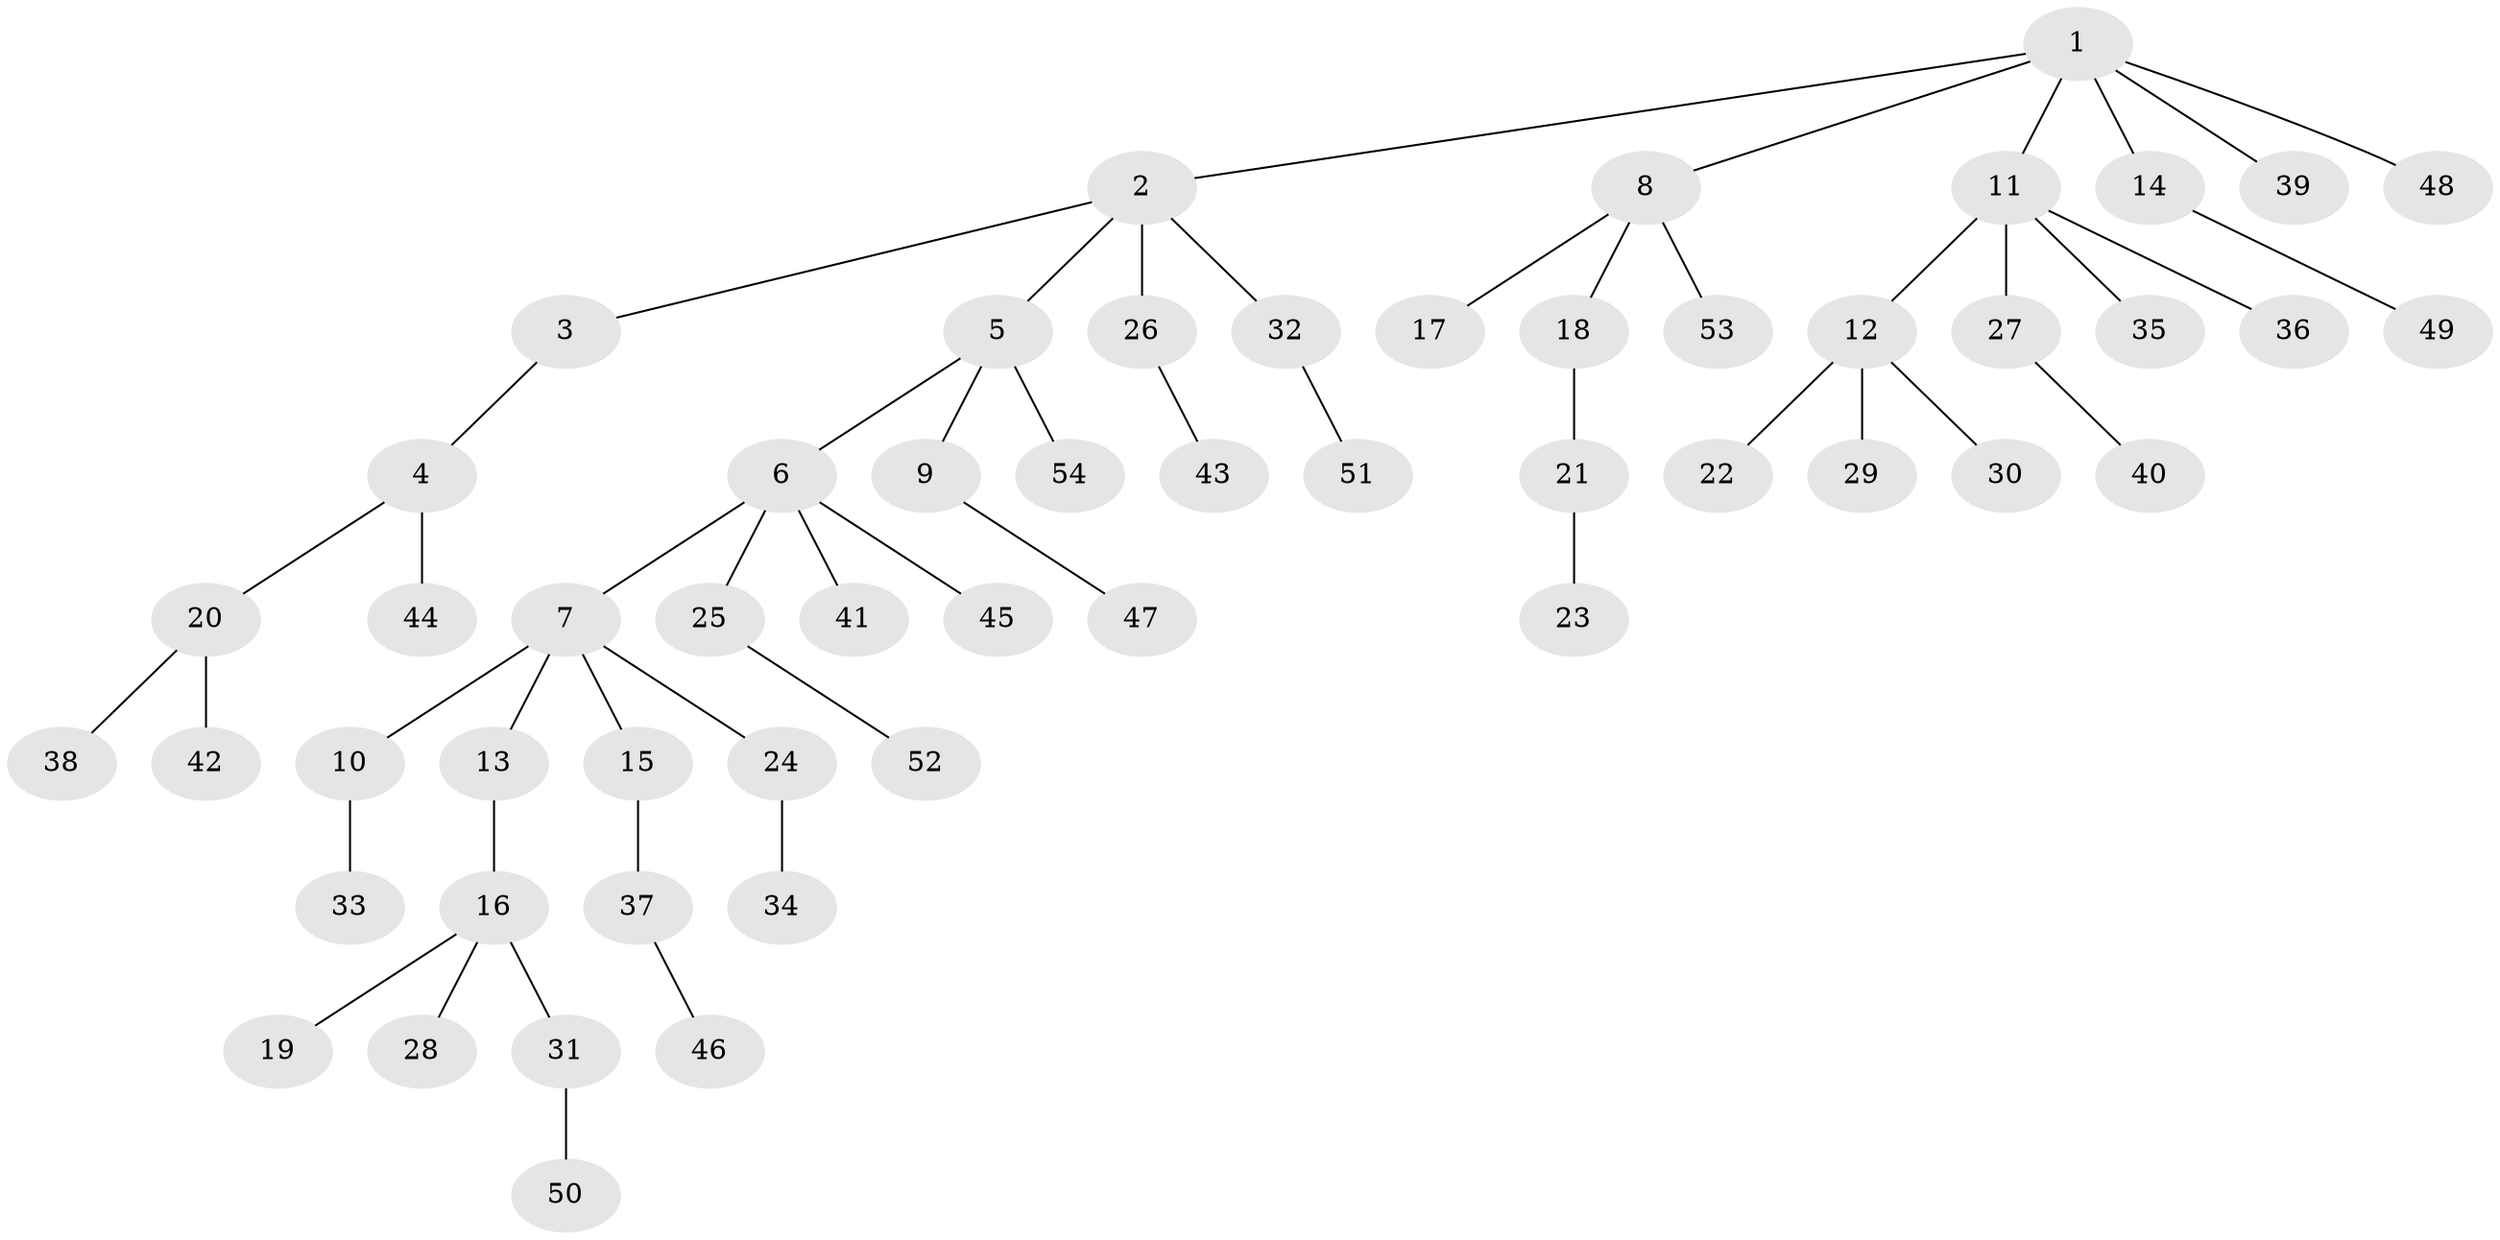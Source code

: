 // coarse degree distribution, {9: 0.029411764705882353, 2: 0.11764705882352941, 3: 0.058823529411764705, 4: 0.058823529411764705, 5: 0.029411764705882353, 1: 0.6764705882352942, 7: 0.029411764705882353}
// Generated by graph-tools (version 1.1) at 2025/52/02/27/25 19:52:13]
// undirected, 54 vertices, 53 edges
graph export_dot {
graph [start="1"]
  node [color=gray90,style=filled];
  1;
  2;
  3;
  4;
  5;
  6;
  7;
  8;
  9;
  10;
  11;
  12;
  13;
  14;
  15;
  16;
  17;
  18;
  19;
  20;
  21;
  22;
  23;
  24;
  25;
  26;
  27;
  28;
  29;
  30;
  31;
  32;
  33;
  34;
  35;
  36;
  37;
  38;
  39;
  40;
  41;
  42;
  43;
  44;
  45;
  46;
  47;
  48;
  49;
  50;
  51;
  52;
  53;
  54;
  1 -- 2;
  1 -- 8;
  1 -- 11;
  1 -- 14;
  1 -- 39;
  1 -- 48;
  2 -- 3;
  2 -- 5;
  2 -- 26;
  2 -- 32;
  3 -- 4;
  4 -- 20;
  4 -- 44;
  5 -- 6;
  5 -- 9;
  5 -- 54;
  6 -- 7;
  6 -- 25;
  6 -- 41;
  6 -- 45;
  7 -- 10;
  7 -- 13;
  7 -- 15;
  7 -- 24;
  8 -- 17;
  8 -- 18;
  8 -- 53;
  9 -- 47;
  10 -- 33;
  11 -- 12;
  11 -- 27;
  11 -- 35;
  11 -- 36;
  12 -- 22;
  12 -- 29;
  12 -- 30;
  13 -- 16;
  14 -- 49;
  15 -- 37;
  16 -- 19;
  16 -- 28;
  16 -- 31;
  18 -- 21;
  20 -- 38;
  20 -- 42;
  21 -- 23;
  24 -- 34;
  25 -- 52;
  26 -- 43;
  27 -- 40;
  31 -- 50;
  32 -- 51;
  37 -- 46;
}
